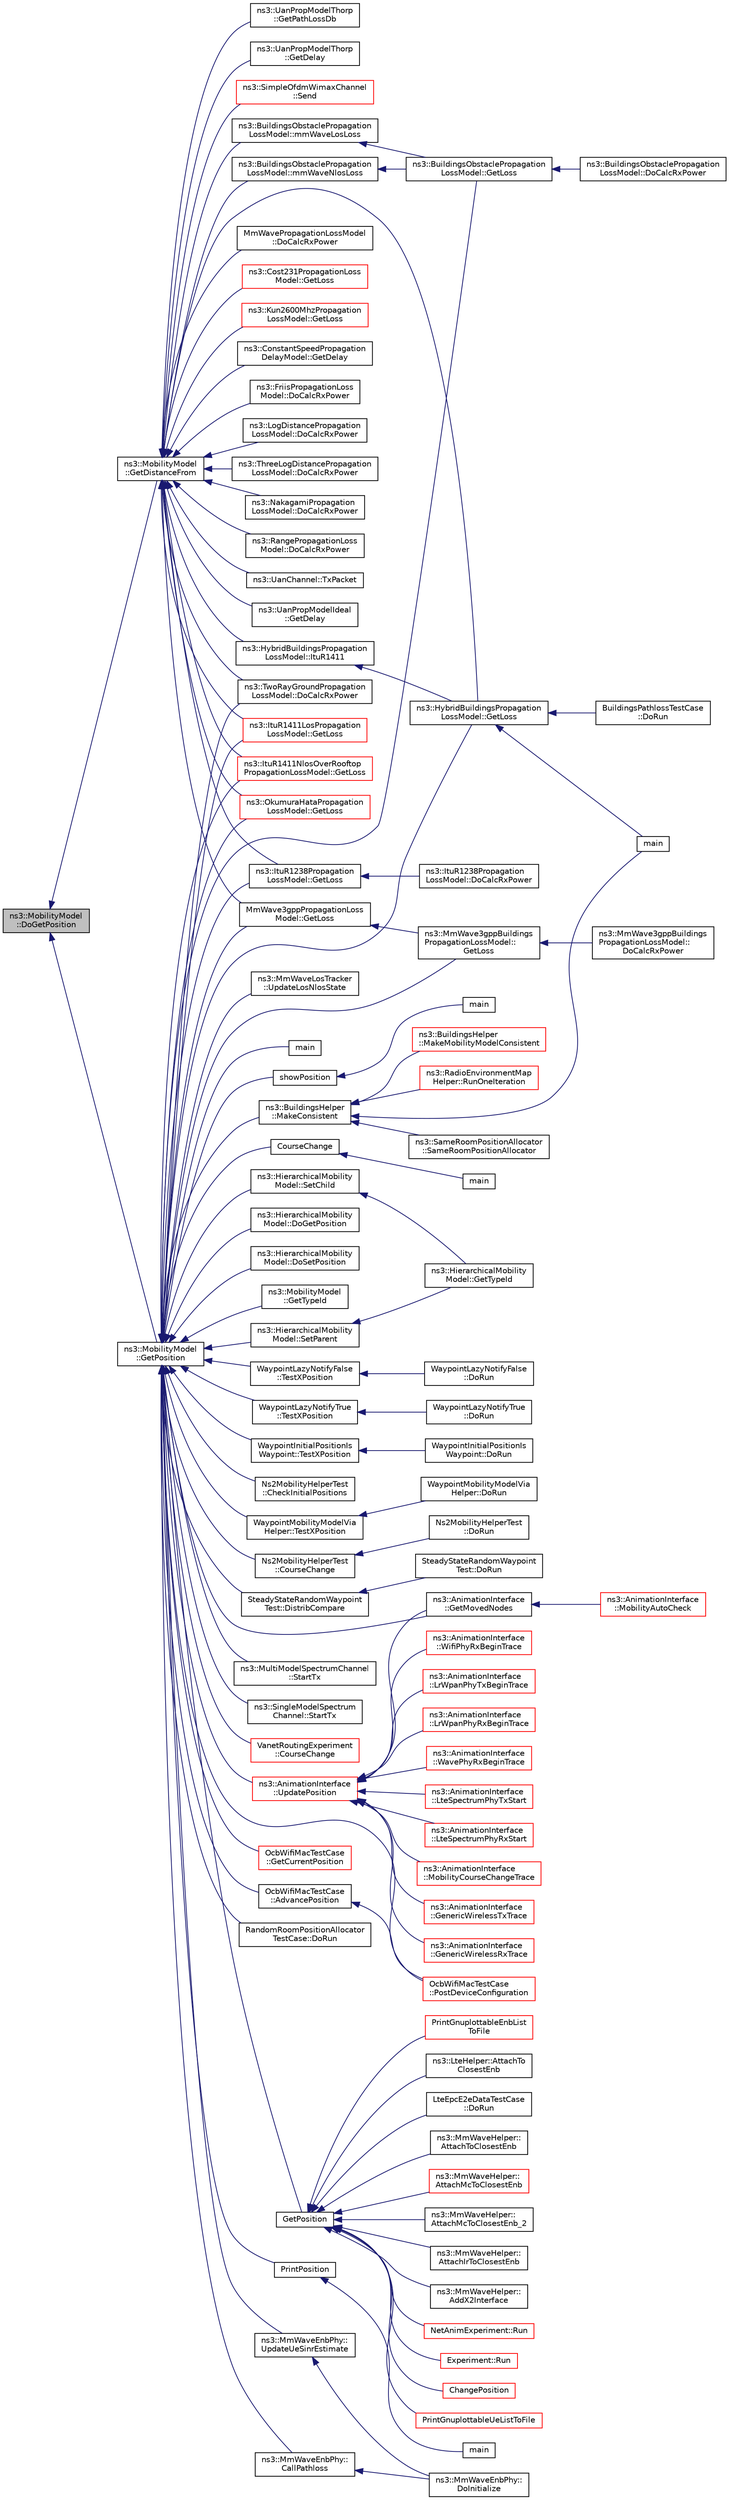 digraph "ns3::MobilityModel::DoGetPosition"
{
  edge [fontname="Helvetica",fontsize="10",labelfontname="Helvetica",labelfontsize="10"];
  node [fontname="Helvetica",fontsize="10",shape=record];
  rankdir="LR";
  Node1 [label="ns3::MobilityModel\l::DoGetPosition",height=0.2,width=0.4,color="black", fillcolor="grey75", style="filled", fontcolor="black"];
  Node1 -> Node2 [dir="back",color="midnightblue",fontsize="10",style="solid"];
  Node2 [label="ns3::MobilityModel\l::GetPosition",height=0.2,width=0.4,color="black", fillcolor="white", style="filled",URL="$d4/dc5/classns3_1_1MobilityModel.html#aba838f06ec5bbb2d193d94b8c0e4abb4"];
  Node2 -> Node3 [dir="back",color="midnightblue",fontsize="10",style="solid"];
  Node3 [label="ns3::BuildingsHelper\l::MakeConsistent",height=0.2,width=0.4,color="black", fillcolor="white", style="filled",URL="$d6/d04/classns3_1_1BuildingsHelper.html#a355b3ae0c0f772746e66fb712c0bc0b0"];
  Node3 -> Node4 [dir="back",color="midnightblue",fontsize="10",style="solid"];
  Node4 [label="main",height=0.2,width=0.4,color="black", fillcolor="white", style="filled",URL="$d1/dc3/buildings-pathloss-profiler_8cc.html#a0ddf1224851353fc92bfbff6f499fa97"];
  Node3 -> Node5 [dir="back",color="midnightblue",fontsize="10",style="solid"];
  Node5 [label="ns3::SameRoomPositionAllocator\l::SameRoomPositionAllocator",height=0.2,width=0.4,color="black", fillcolor="white", style="filled",URL="$db/dd1/classns3_1_1SameRoomPositionAllocator.html#a3910053fde8c11824443e7ee5acf2afd"];
  Node3 -> Node6 [dir="back",color="midnightblue",fontsize="10",style="solid"];
  Node6 [label="ns3::BuildingsHelper\l::MakeMobilityModelConsistent",height=0.2,width=0.4,color="red", fillcolor="white", style="filled",URL="$d6/d04/classns3_1_1BuildingsHelper.html#a1ba0e6a41145c830b79105bef420b883"];
  Node3 -> Node7 [dir="back",color="midnightblue",fontsize="10",style="solid"];
  Node7 [label="ns3::RadioEnvironmentMap\lHelper::RunOneIteration",height=0.2,width=0.4,color="red", fillcolor="white", style="filled",URL="$de/d0e/classns3_1_1RadioEnvironmentMapHelper.html#ae6b9af1e31cdc5cf11ef5879d5925908"];
  Node2 -> Node8 [dir="back",color="midnightblue",fontsize="10",style="solid"];
  Node8 [label="ns3::HybridBuildingsPropagation\lLossModel::GetLoss",height=0.2,width=0.4,color="black", fillcolor="white", style="filled",URL="$de/df8/classns3_1_1HybridBuildingsPropagationLossModel.html#a241f98b865eb28321e724c6963ba4f83"];
  Node8 -> Node4 [dir="back",color="midnightblue",fontsize="10",style="solid"];
  Node8 -> Node9 [dir="back",color="midnightblue",fontsize="10",style="solid"];
  Node9 [label="BuildingsPathlossTestCase\l::DoRun",height=0.2,width=0.4,color="black", fillcolor="white", style="filled",URL="$db/dc5/classBuildingsPathlossTestCase.html#a6b16dda55a96c818e4612ada692b6b35",tooltip="Implementation to actually run this TestCase. "];
  Node2 -> Node10 [dir="back",color="midnightblue",fontsize="10",style="solid"];
  Node10 [label="ns3::ItuR1238Propagation\lLossModel::GetLoss",height=0.2,width=0.4,color="black", fillcolor="white", style="filled",URL="$df/d3f/classns3_1_1ItuR1238PropagationLossModel.html#a9f628a8cf40ba661eb60ba2fb81406c2"];
  Node10 -> Node11 [dir="back",color="midnightblue",fontsize="10",style="solid"];
  Node11 [label="ns3::ItuR1238Propagation\lLossModel::DoCalcRxPower",height=0.2,width=0.4,color="black", fillcolor="white", style="filled",URL="$df/d3f/classns3_1_1ItuR1238PropagationLossModel.html#a5264af642cb5a328f467a7c445dee693"];
  Node2 -> Node12 [dir="back",color="midnightblue",fontsize="10",style="solid"];
  Node12 [label="RandomRoomPositionAllocator\lTestCase::DoRun",height=0.2,width=0.4,color="black", fillcolor="white", style="filled",URL="$df/d66/classRandomRoomPositionAllocatorTestCase.html#ae386f6e4ee1b786b018786ee9be7e969",tooltip="Implementation to actually run this TestCase. "];
  Node2 -> Node13 [dir="back",color="midnightblue",fontsize="10",style="solid"];
  Node13 [label="GetPosition",height=0.2,width=0.4,color="black", fillcolor="white", style="filled",URL="$d5/d9b/lena-cqi-threshold_8cc.html#acebf763e1a0478cec225f9547941ae54"];
  Node13 -> Node14 [dir="back",color="midnightblue",fontsize="10",style="solid"];
  Node14 [label="ChangePosition",height=0.2,width=0.4,color="red", fillcolor="white", style="filled",URL="$d5/d9b/lena-cqi-threshold_8cc.html#a788bbe00a65fa13f4e4825f94fae3805"];
  Node13 -> Node15 [dir="back",color="midnightblue",fontsize="10",style="solid"];
  Node15 [label="PrintGnuplottableUeListToFile",height=0.2,width=0.4,color="red", fillcolor="white", style="filled",URL="$d9/d7b/lena-distributed-ffr_8cc.html#ad818a3dd4c090b8ecaba926e5272c409"];
  Node13 -> Node16 [dir="back",color="midnightblue",fontsize="10",style="solid"];
  Node16 [label="PrintGnuplottableEnbList\lToFile",height=0.2,width=0.4,color="red", fillcolor="white", style="filled",URL="$d9/d7b/lena-distributed-ffr_8cc.html#a7e3aa5272ba032faa7717e0f3ba2f73d"];
  Node13 -> Node17 [dir="back",color="midnightblue",fontsize="10",style="solid"];
  Node17 [label="ns3::LteHelper::AttachTo\lClosestEnb",height=0.2,width=0.4,color="black", fillcolor="white", style="filled",URL="$d6/d63/classns3_1_1LteHelper.html#a53c58a26c1e017b8116e86d82d5897bb",tooltip="Manual attachment of a UE device to the network via the closest eNodeB (with respect to distance) amo..."];
  Node13 -> Node18 [dir="back",color="midnightblue",fontsize="10",style="solid"];
  Node18 [label="LteEpcE2eDataTestCase\l::DoRun",height=0.2,width=0.4,color="black", fillcolor="white", style="filled",URL="$de/d92/classLteEpcE2eDataTestCase.html#a7b55bb639cd07d8b68365444a4cea639",tooltip="Implementation to actually run this TestCase. "];
  Node13 -> Node19 [dir="back",color="midnightblue",fontsize="10",style="solid"];
  Node19 [label="ns3::MmWaveHelper::\lAttachToClosestEnb",height=0.2,width=0.4,color="black", fillcolor="white", style="filled",URL="$dd/d6b/classns3_1_1MmWaveHelper.html#a10d1215d5a0e59e471a2a062ffa9f274"];
  Node13 -> Node20 [dir="back",color="midnightblue",fontsize="10",style="solid"];
  Node20 [label="ns3::MmWaveHelper::\lAttachMcToClosestEnb",height=0.2,width=0.4,color="red", fillcolor="white", style="filled",URL="$dd/d6b/classns3_1_1MmWaveHelper.html#ab071490fd7b33a01933e274fa2a29415"];
  Node13 -> Node21 [dir="back",color="midnightblue",fontsize="10",style="solid"];
  Node21 [label="ns3::MmWaveHelper::\lAttachMcToClosestEnb_2",height=0.2,width=0.4,color="black", fillcolor="white", style="filled",URL="$dd/d6b/classns3_1_1MmWaveHelper.html#abb13627c4d58e805672cccebd7716559"];
  Node13 -> Node22 [dir="back",color="midnightblue",fontsize="10",style="solid"];
  Node22 [label="ns3::MmWaveHelper::\lAttachIrToClosestEnb",height=0.2,width=0.4,color="black", fillcolor="white", style="filled",URL="$dd/d6b/classns3_1_1MmWaveHelper.html#abb0df4557a8d7d5b7838e3602a1ddb97"];
  Node13 -> Node23 [dir="back",color="midnightblue",fontsize="10",style="solid"];
  Node23 [label="ns3::MmWaveHelper::\lAddX2Interface",height=0.2,width=0.4,color="black", fillcolor="white", style="filled",URL="$dd/d6b/classns3_1_1MmWaveHelper.html#af66ea0f5bae007a1a47e18a1542a9c9c"];
  Node13 -> Node24 [dir="back",color="midnightblue",fontsize="10",style="solid"];
  Node24 [label="NetAnimExperiment::Run",height=0.2,width=0.4,color="red", fillcolor="white", style="filled",URL="$d9/d77/classNetAnimExperiment.html#a63a699997d753ea33b4367ccad6088a3"];
  Node13 -> Node25 [dir="back",color="midnightblue",fontsize="10",style="solid"];
  Node25 [label="Experiment::Run",height=0.2,width=0.4,color="red", fillcolor="white", style="filled",URL="$d8/d06/classExperiment.html#a2e7dad008a78e106fdbde1917d0bca1b"];
  Node2 -> Node26 [dir="back",color="midnightblue",fontsize="10",style="solid"];
  Node26 [label="PrintPosition",height=0.2,width=0.4,color="black", fillcolor="white", style="filled",URL="$d5/d1b/mc-twoenbs_8cc.html#afdc3b76bdd4b7f860b42f06c87c0d8ec"];
  Node26 -> Node27 [dir="back",color="midnightblue",fontsize="10",style="solid"];
  Node27 [label="main",height=0.2,width=0.4,color="black", fillcolor="white", style="filled",URL="$d5/d1b/mc-twoenbs_8cc.html#a0ddf1224851353fc92bfbff6f499fa97"];
  Node2 -> Node28 [dir="back",color="midnightblue",fontsize="10",style="solid"];
  Node28 [label="ns3::BuildingsObstaclePropagation\lLossModel::GetLoss",height=0.2,width=0.4,color="black", fillcolor="white", style="filled",URL="$db/d0d/classns3_1_1BuildingsObstaclePropagationLossModel.html#aeb4896558411b94c66c1070dd800b1e1"];
  Node28 -> Node29 [dir="back",color="midnightblue",fontsize="10",style="solid"];
  Node29 [label="ns3::BuildingsObstaclePropagation\lLossModel::DoCalcRxPower",height=0.2,width=0.4,color="black", fillcolor="white", style="filled",URL="$db/d0d/classns3_1_1BuildingsObstaclePropagationLossModel.html#ae938f5d032fe35e93ffc3c98450947d3"];
  Node2 -> Node30 [dir="back",color="midnightblue",fontsize="10",style="solid"];
  Node30 [label="ns3::MmWave3gppBuildings\lPropagationLossModel::\lGetLoss",height=0.2,width=0.4,color="black", fillcolor="white", style="filled",URL="$d6/d89/classns3_1_1MmWave3gppBuildingsPropagationLossModel.html#ae461e2a33b54da63fe384804e719813b"];
  Node30 -> Node31 [dir="back",color="midnightblue",fontsize="10",style="solid"];
  Node31 [label="ns3::MmWave3gppBuildings\lPropagationLossModel::\lDoCalcRxPower",height=0.2,width=0.4,color="black", fillcolor="white", style="filled",URL="$d6/d89/classns3_1_1MmWave3gppBuildingsPropagationLossModel.html#ada18d8a51aff691ae918be09794df267"];
  Node2 -> Node32 [dir="back",color="midnightblue",fontsize="10",style="solid"];
  Node32 [label="MmWave3gppPropagationLoss\lModel::GetLoss",height=0.2,width=0.4,color="black", fillcolor="white", style="filled",URL="$dc/d49/classMmWave3gppPropagationLossModel.html#ae389c108155d92774975e8a8d0de9c6a"];
  Node32 -> Node30 [dir="back",color="midnightblue",fontsize="10",style="solid"];
  Node2 -> Node33 [dir="back",color="midnightblue",fontsize="10",style="solid"];
  Node33 [label="ns3::MmWaveEnbPhy::\lCallPathloss",height=0.2,width=0.4,color="black", fillcolor="white", style="filled",URL="$d1/d58/classns3_1_1MmWaveEnbPhy.html#a5ebec66c2776262f3d54c43ee1cc34db"];
  Node33 -> Node34 [dir="back",color="midnightblue",fontsize="10",style="solid"];
  Node34 [label="ns3::MmWaveEnbPhy::\lDoInitialize",height=0.2,width=0.4,color="black", fillcolor="white", style="filled",URL="$d1/d58/classns3_1_1MmWaveEnbPhy.html#ad591594eeb17ea029240b75c9f578578"];
  Node2 -> Node35 [dir="back",color="midnightblue",fontsize="10",style="solid"];
  Node35 [label="ns3::MmWaveEnbPhy::\lUpdateUeSinrEstimate",height=0.2,width=0.4,color="black", fillcolor="white", style="filled",URL="$d1/d58/classns3_1_1MmWaveEnbPhy.html#a09aa03118ceed8c46f87dc0f6b6c71a2"];
  Node35 -> Node34 [dir="back",color="midnightblue",fontsize="10",style="solid"];
  Node2 -> Node36 [dir="back",color="midnightblue",fontsize="10",style="solid"];
  Node36 [label="ns3::MmWaveLosTracker\l::UpdateLosNlosState",height=0.2,width=0.4,color="black", fillcolor="white", style="filled",URL="$d6/d4e/classns3_1_1MmWaveLosTracker.html#ab7da930a74b9fbe3c972724bccd77616"];
  Node2 -> Node37 [dir="back",color="midnightblue",fontsize="10",style="solid"];
  Node37 [label="showPosition",height=0.2,width=0.4,color="black", fillcolor="white", style="filled",URL="$de/d4e/bonnmotion-ns2-example_8cc.html#aa58f33caf8bba45b2f1d495586580172"];
  Node37 -> Node38 [dir="back",color="midnightblue",fontsize="10",style="solid"];
  Node38 [label="main",height=0.2,width=0.4,color="black", fillcolor="white", style="filled",URL="$de/d4e/bonnmotion-ns2-example_8cc.html#a0ddf1224851353fc92bfbff6f499fa97"];
  Node2 -> Node39 [dir="back",color="midnightblue",fontsize="10",style="solid"];
  Node39 [label="main",height=0.2,width=0.4,color="black", fillcolor="white", style="filled",URL="$d6/d2d/main-grid-topology_8cc.html#a0ddf1224851353fc92bfbff6f499fa97"];
  Node2 -> Node40 [dir="back",color="midnightblue",fontsize="10",style="solid"];
  Node40 [label="CourseChange",height=0.2,width=0.4,color="black", fillcolor="white", style="filled",URL="$d3/d5d/main-random-topology_8cc.html#a964f8f921355f96436845cc6034fffd2"];
  Node40 -> Node41 [dir="back",color="midnightblue",fontsize="10",style="solid"];
  Node41 [label="main",height=0.2,width=0.4,color="black", fillcolor="white", style="filled",URL="$d3/d5d/main-random-topology_8cc.html#a0ddf1224851353fc92bfbff6f499fa97"];
  Node2 -> Node42 [dir="back",color="midnightblue",fontsize="10",style="solid"];
  Node42 [label="ns3::HierarchicalMobility\lModel::SetChild",height=0.2,width=0.4,color="black", fillcolor="white", style="filled",URL="$d3/d44/classns3_1_1HierarchicalMobilityModel.html#ac25ee0060180aaf841715684ad827521"];
  Node42 -> Node43 [dir="back",color="midnightblue",fontsize="10",style="solid"];
  Node43 [label="ns3::HierarchicalMobility\lModel::GetTypeId",height=0.2,width=0.4,color="black", fillcolor="white", style="filled",URL="$d3/d44/classns3_1_1HierarchicalMobilityModel.html#a0d4203c545238561910673a520994b76"];
  Node2 -> Node44 [dir="back",color="midnightblue",fontsize="10",style="solid"];
  Node44 [label="ns3::HierarchicalMobility\lModel::SetParent",height=0.2,width=0.4,color="black", fillcolor="white", style="filled",URL="$d3/d44/classns3_1_1HierarchicalMobilityModel.html#a703a6a61e730333fb1527ce03c893cff"];
  Node44 -> Node43 [dir="back",color="midnightblue",fontsize="10",style="solid"];
  Node2 -> Node45 [dir="back",color="midnightblue",fontsize="10",style="solid"];
  Node45 [label="ns3::HierarchicalMobility\lModel::DoGetPosition",height=0.2,width=0.4,color="black", fillcolor="white", style="filled",URL="$d3/d44/classns3_1_1HierarchicalMobilityModel.html#a6fe2632548407b182d8ae369993c4f1b"];
  Node2 -> Node46 [dir="back",color="midnightblue",fontsize="10",style="solid"];
  Node46 [label="ns3::HierarchicalMobility\lModel::DoSetPosition",height=0.2,width=0.4,color="black", fillcolor="white", style="filled",URL="$d3/d44/classns3_1_1HierarchicalMobilityModel.html#a484afa83a1a90737a901409279284296"];
  Node2 -> Node47 [dir="back",color="midnightblue",fontsize="10",style="solid"];
  Node47 [label="ns3::MobilityModel\l::GetTypeId",height=0.2,width=0.4,color="black", fillcolor="white", style="filled",URL="$d4/dc5/classns3_1_1MobilityModel.html#a3d1346ba74cc805812fac131070ba439"];
  Node2 -> Node48 [dir="back",color="midnightblue",fontsize="10",style="solid"];
  Node48 [label="WaypointLazyNotifyFalse\l::TestXPosition",height=0.2,width=0.4,color="black", fillcolor="white", style="filled",URL="$df/d16/classWaypointLazyNotifyFalse.html#a33c0eb59db7d862bf6973ce83024124c"];
  Node48 -> Node49 [dir="back",color="midnightblue",fontsize="10",style="solid"];
  Node49 [label="WaypointLazyNotifyFalse\l::DoRun",height=0.2,width=0.4,color="black", fillcolor="white", style="filled",URL="$df/d16/classWaypointLazyNotifyFalse.html#a83d1c83370519f71e39183cfe3450b20",tooltip="Implementation to actually run this TestCase. "];
  Node2 -> Node50 [dir="back",color="midnightblue",fontsize="10",style="solid"];
  Node50 [label="WaypointLazyNotifyTrue\l::TestXPosition",height=0.2,width=0.4,color="black", fillcolor="white", style="filled",URL="$d7/d02/classWaypointLazyNotifyTrue.html#a02eac4fbc772cd0a5be43ef31f8000f3"];
  Node50 -> Node51 [dir="back",color="midnightblue",fontsize="10",style="solid"];
  Node51 [label="WaypointLazyNotifyTrue\l::DoRun",height=0.2,width=0.4,color="black", fillcolor="white", style="filled",URL="$d7/d02/classWaypointLazyNotifyTrue.html#a196fb0fa4ee5bfae48e7edb38c5d107e",tooltip="Implementation to actually run this TestCase. "];
  Node2 -> Node52 [dir="back",color="midnightblue",fontsize="10",style="solid"];
  Node52 [label="WaypointInitialPositionIs\lWaypoint::TestXPosition",height=0.2,width=0.4,color="black", fillcolor="white", style="filled",URL="$db/d51/classWaypointInitialPositionIsWaypoint.html#aca01ac096251d1abe559ea98cad123e6"];
  Node52 -> Node53 [dir="back",color="midnightblue",fontsize="10",style="solid"];
  Node53 [label="WaypointInitialPositionIs\lWaypoint::DoRun",height=0.2,width=0.4,color="black", fillcolor="white", style="filled",URL="$db/d51/classWaypointInitialPositionIsWaypoint.html#a277c97216e4f4c2c7cfffc2bace527e2",tooltip="Implementation to actually run this TestCase. "];
  Node2 -> Node54 [dir="back",color="midnightblue",fontsize="10",style="solid"];
  Node54 [label="WaypointMobilityModelVia\lHelper::TestXPosition",height=0.2,width=0.4,color="black", fillcolor="white", style="filled",URL="$d2/dd8/classWaypointMobilityModelViaHelper.html#a89eb4e29a9b5de6d20b3fb24605080a5"];
  Node54 -> Node55 [dir="back",color="midnightblue",fontsize="10",style="solid"];
  Node55 [label="WaypointMobilityModelVia\lHelper::DoRun",height=0.2,width=0.4,color="black", fillcolor="white", style="filled",URL="$d2/dd8/classWaypointMobilityModelViaHelper.html#a7ba11c2c935294e6a211f13d70905ac7",tooltip="Implementation to actually run this TestCase. "];
  Node2 -> Node56 [dir="back",color="midnightblue",fontsize="10",style="solid"];
  Node56 [label="Ns2MobilityHelperTest\l::CheckInitialPositions",height=0.2,width=0.4,color="black", fillcolor="white", style="filled",URL="$d8/da7/classNs2MobilityHelperTest.html#a243a7724198f1922c9a9510650a9262f",tooltip="Check that all initial positions are correct. "];
  Node2 -> Node57 [dir="back",color="midnightblue",fontsize="10",style="solid"];
  Node57 [label="Ns2MobilityHelperTest\l::CourseChange",height=0.2,width=0.4,color="black", fillcolor="white", style="filled",URL="$d8/da7/classNs2MobilityHelperTest.html#a39ff55c6aff8f6afae543a4d439fbe1b",tooltip="Listen for course change events. "];
  Node57 -> Node58 [dir="back",color="midnightblue",fontsize="10",style="solid"];
  Node58 [label="Ns2MobilityHelperTest\l::DoRun",height=0.2,width=0.4,color="black", fillcolor="white", style="filled",URL="$d8/da7/classNs2MobilityHelperTest.html#aa79cdb96d0a0882645114e6a088e8d60",tooltip="Go. "];
  Node2 -> Node59 [dir="back",color="midnightblue",fontsize="10",style="solid"];
  Node59 [label="SteadyStateRandomWaypoint\lTest::DistribCompare",height=0.2,width=0.4,color="black", fillcolor="white", style="filled",URL="$db/d67/classSteadyStateRandomWaypointTest.html#a7fec88fc2579b3c0601a8704e04584d3",tooltip="Distribution compare function. "];
  Node59 -> Node60 [dir="back",color="midnightblue",fontsize="10",style="solid"];
  Node60 [label="SteadyStateRandomWaypoint\lTest::DoRun",height=0.2,width=0.4,color="black", fillcolor="white", style="filled",URL="$db/d67/classSteadyStateRandomWaypointTest.html#a06b559358eab241daa3a937a038729df",tooltip="Implementation to actually run this TestCase. "];
  Node2 -> Node61 [dir="back",color="midnightblue",fontsize="10",style="solid"];
  Node61 [label="ns3::AnimationInterface\l::GetMovedNodes",height=0.2,width=0.4,color="black", fillcolor="white", style="filled",URL="$d6/d1a/classns3_1_1AnimationInterface.html#a8300c09c59cb4030840a9b1dc683cdc3"];
  Node61 -> Node62 [dir="back",color="midnightblue",fontsize="10",style="solid"];
  Node62 [label="ns3::AnimationInterface\l::MobilityAutoCheck",height=0.2,width=0.4,color="red", fillcolor="white", style="filled",URL="$d6/d1a/classns3_1_1AnimationInterface.html#a23e31bf019017e94d49dd139718e93f4",tooltip="Mobility auto check function. "];
  Node2 -> Node63 [dir="back",color="midnightblue",fontsize="10",style="solid"];
  Node63 [label="ns3::AnimationInterface\l::UpdatePosition",height=0.2,width=0.4,color="red", fillcolor="white", style="filled",URL="$d6/d1a/classns3_1_1AnimationInterface.html#ab751cf6f459289f0978f4bb97b93044d"];
  Node63 -> Node64 [dir="back",color="midnightblue",fontsize="10",style="solid"];
  Node64 [label="ns3::AnimationInterface\l::MobilityCourseChangeTrace",height=0.2,width=0.4,color="red", fillcolor="white", style="filled",URL="$d6/d1a/classns3_1_1AnimationInterface.html#aa1b50061a3743f10ef7c2c59040022e4"];
  Node63 -> Node61 [dir="back",color="midnightblue",fontsize="10",style="solid"];
  Node63 -> Node65 [dir="back",color="midnightblue",fontsize="10",style="solid"];
  Node65 [label="ns3::AnimationInterface\l::GenericWirelessTxTrace",height=0.2,width=0.4,color="red", fillcolor="white", style="filled",URL="$d6/d1a/classns3_1_1AnimationInterface.html#a1a0a1b2f00918cdccb9893f044b73da3"];
  Node63 -> Node66 [dir="back",color="midnightblue",fontsize="10",style="solid"];
  Node66 [label="ns3::AnimationInterface\l::GenericWirelessRxTrace",height=0.2,width=0.4,color="red", fillcolor="white", style="filled",URL="$d6/d1a/classns3_1_1AnimationInterface.html#adf54784892a11509eee9c15d7ded8bef"];
  Node63 -> Node67 [dir="back",color="midnightblue",fontsize="10",style="solid"];
  Node67 [label="ns3::AnimationInterface\l::WifiPhyRxBeginTrace",height=0.2,width=0.4,color="red", fillcolor="white", style="filled",URL="$d6/d1a/classns3_1_1AnimationInterface.html#ac0ad433cc67cc70e279b5ed8c006d762"];
  Node63 -> Node68 [dir="back",color="midnightblue",fontsize="10",style="solid"];
  Node68 [label="ns3::AnimationInterface\l::LrWpanPhyTxBeginTrace",height=0.2,width=0.4,color="red", fillcolor="white", style="filled",URL="$d6/d1a/classns3_1_1AnimationInterface.html#a0e7f7deb7c291468723657f263317ee9"];
  Node63 -> Node69 [dir="back",color="midnightblue",fontsize="10",style="solid"];
  Node69 [label="ns3::AnimationInterface\l::LrWpanPhyRxBeginTrace",height=0.2,width=0.4,color="red", fillcolor="white", style="filled",URL="$d6/d1a/classns3_1_1AnimationInterface.html#a1457c08242d10ec3506242cc9699c836"];
  Node63 -> Node70 [dir="back",color="midnightblue",fontsize="10",style="solid"];
  Node70 [label="ns3::AnimationInterface\l::WavePhyRxBeginTrace",height=0.2,width=0.4,color="red", fillcolor="white", style="filled",URL="$d6/d1a/classns3_1_1AnimationInterface.html#af08889e9f06ddd922b5a179c374d0f21"];
  Node63 -> Node71 [dir="back",color="midnightblue",fontsize="10",style="solid"];
  Node71 [label="ns3::AnimationInterface\l::LteSpectrumPhyTxStart",height=0.2,width=0.4,color="red", fillcolor="white", style="filled",URL="$d6/d1a/classns3_1_1AnimationInterface.html#a3f0131dc28ccba541c2ef52bbc920e62"];
  Node63 -> Node72 [dir="back",color="midnightblue",fontsize="10",style="solid"];
  Node72 [label="ns3::AnimationInterface\l::LteSpectrumPhyRxStart",height=0.2,width=0.4,color="red", fillcolor="white", style="filled",URL="$d6/d1a/classns3_1_1AnimationInterface.html#a476014043547ee8c36cdbd92324c938f"];
  Node2 -> Node73 [dir="back",color="midnightblue",fontsize="10",style="solid"];
  Node73 [label="ns3::ItuR1411LosPropagation\lLossModel::GetLoss",height=0.2,width=0.4,color="red", fillcolor="white", style="filled",URL="$d4/da8/classns3_1_1ItuR1411LosPropagationLossModel.html#ad194a5751273291ef168cafa0efc9ca6"];
  Node2 -> Node74 [dir="back",color="midnightblue",fontsize="10",style="solid"];
  Node74 [label="ns3::ItuR1411NlosOverRooftop\lPropagationLossModel::GetLoss",height=0.2,width=0.4,color="red", fillcolor="white", style="filled",URL="$d6/d73/classns3_1_1ItuR1411NlosOverRooftopPropagationLossModel.html#a73ddf8a5aec66d107cf56b33160dd116"];
  Node2 -> Node75 [dir="back",color="midnightblue",fontsize="10",style="solid"];
  Node75 [label="ns3::OkumuraHataPropagation\lLossModel::GetLoss",height=0.2,width=0.4,color="red", fillcolor="white", style="filled",URL="$d7/df9/classns3_1_1OkumuraHataPropagationLossModel.html#aa6ca10bd9ebdbc46deeec2e036ba6938"];
  Node2 -> Node76 [dir="back",color="midnightblue",fontsize="10",style="solid"];
  Node76 [label="ns3::TwoRayGroundPropagation\lLossModel::DoCalcRxPower",height=0.2,width=0.4,color="black", fillcolor="white", style="filled",URL="$da/d18/classns3_1_1TwoRayGroundPropagationLossModel.html#a72cae304e6cafffa4eb1dd6292e6f470"];
  Node2 -> Node77 [dir="back",color="midnightblue",fontsize="10",style="solid"];
  Node77 [label="ns3::MultiModelSpectrumChannel\l::StartTx",height=0.2,width=0.4,color="black", fillcolor="white", style="filled",URL="$d3/d89/classns3_1_1MultiModelSpectrumChannel.html#ab5b8cfe54c081f858014b133d026ed26"];
  Node2 -> Node78 [dir="back",color="midnightblue",fontsize="10",style="solid"];
  Node78 [label="ns3::SingleModelSpectrum\lChannel::StartTx",height=0.2,width=0.4,color="black", fillcolor="white", style="filled",URL="$d1/d90/classns3_1_1SingleModelSpectrumChannel.html#a4288a4e2399b6257fcba2634f54a2256"];
  Node2 -> Node79 [dir="back",color="midnightblue",fontsize="10",style="solid"];
  Node79 [label="VanetRoutingExperiment\l::CourseChange",height=0.2,width=0.4,color="red", fillcolor="white", style="filled",URL="$d7/d1b/classVanetRoutingExperiment.html#a8ada2acdbc365c03785b1db5c93153db"];
  Node2 -> Node80 [dir="back",color="midnightblue",fontsize="10",style="solid"];
  Node80 [label="OcbWifiMacTestCase\l::AdvancePosition",height=0.2,width=0.4,color="black", fillcolor="white", style="filled",URL="$d1/dd6/classOcbWifiMacTestCase.html#ad5e48fa54162b72df8c5e1c9701840e6"];
  Node80 -> Node81 [dir="back",color="midnightblue",fontsize="10",style="solid"];
  Node81 [label="OcbWifiMacTestCase\l::PostDeviceConfiguration",height=0.2,width=0.4,color="red", fillcolor="white", style="filled",URL="$d1/dd6/classOcbWifiMacTestCase.html#a6b536e2fc476ebf85d4cd0ae7490987c"];
  Node2 -> Node82 [dir="back",color="midnightblue",fontsize="10",style="solid"];
  Node82 [label="OcbWifiMacTestCase\l::GetCurrentPosition",height=0.2,width=0.4,color="red", fillcolor="white", style="filled",URL="$d1/dd6/classOcbWifiMacTestCase.html#a95f8ba42ad5edc767aba8f7b2249ba44"];
  Node2 -> Node81 [dir="back",color="midnightblue",fontsize="10",style="solid"];
  Node1 -> Node83 [dir="back",color="midnightblue",fontsize="10",style="solid"];
  Node83 [label="ns3::MobilityModel\l::GetDistanceFrom",height=0.2,width=0.4,color="black", fillcolor="white", style="filled",URL="$d4/dc5/classns3_1_1MobilityModel.html#afa16c20b3c5fd135be075000f0272f31"];
  Node83 -> Node8 [dir="back",color="midnightblue",fontsize="10",style="solid"];
  Node83 -> Node84 [dir="back",color="midnightblue",fontsize="10",style="solid"];
  Node84 [label="ns3::HybridBuildingsPropagation\lLossModel::ItuR1411",height=0.2,width=0.4,color="black", fillcolor="white", style="filled",URL="$de/df8/classns3_1_1HybridBuildingsPropagationLossModel.html#a96de0ed2ba5a5e579e2c20942ca568fa"];
  Node84 -> Node8 [dir="back",color="midnightblue",fontsize="10",style="solid"];
  Node83 -> Node10 [dir="back",color="midnightblue",fontsize="10",style="solid"];
  Node83 -> Node85 [dir="back",color="midnightblue",fontsize="10",style="solid"];
  Node85 [label="ns3::BuildingsObstaclePropagation\lLossModel::mmWaveLosLoss",height=0.2,width=0.4,color="black", fillcolor="white", style="filled",URL="$db/d0d/classns3_1_1BuildingsObstaclePropagationLossModel.html#ad689fe28aa4e050953598741fa1a627c"];
  Node85 -> Node28 [dir="back",color="midnightblue",fontsize="10",style="solid"];
  Node83 -> Node86 [dir="back",color="midnightblue",fontsize="10",style="solid"];
  Node86 [label="ns3::BuildingsObstaclePropagation\lLossModel::mmWaveNlosLoss",height=0.2,width=0.4,color="black", fillcolor="white", style="filled",URL="$db/d0d/classns3_1_1BuildingsObstaclePropagationLossModel.html#a165f29adb5af1840a7cbb837dcd8e5c9"];
  Node86 -> Node28 [dir="back",color="midnightblue",fontsize="10",style="solid"];
  Node83 -> Node32 [dir="back",color="midnightblue",fontsize="10",style="solid"];
  Node83 -> Node87 [dir="back",color="midnightblue",fontsize="10",style="solid"];
  Node87 [label="MmWavePropagationLossModel\l::DoCalcRxPower",height=0.2,width=0.4,color="black", fillcolor="white", style="filled",URL="$d7/d6e/classMmWavePropagationLossModel.html#a28b879dc3d4404dd807b50527c71e51c"];
  Node83 -> Node88 [dir="back",color="midnightblue",fontsize="10",style="solid"];
  Node88 [label="ns3::Cost231PropagationLoss\lModel::GetLoss",height=0.2,width=0.4,color="red", fillcolor="white", style="filled",URL="$d9/df2/classns3_1_1Cost231PropagationLossModel.html#adcd7815ef6c85c45565231142004f4e8"];
  Node83 -> Node73 [dir="back",color="midnightblue",fontsize="10",style="solid"];
  Node83 -> Node74 [dir="back",color="midnightblue",fontsize="10",style="solid"];
  Node83 -> Node89 [dir="back",color="midnightblue",fontsize="10",style="solid"];
  Node89 [label="ns3::Kun2600MhzPropagation\lLossModel::GetLoss",height=0.2,width=0.4,color="red", fillcolor="white", style="filled",URL="$db/d8c/classns3_1_1Kun2600MhzPropagationLossModel.html#a6ca564e4f91bd979af59431ae2a9e0d8"];
  Node83 -> Node75 [dir="back",color="midnightblue",fontsize="10",style="solid"];
  Node83 -> Node90 [dir="back",color="midnightblue",fontsize="10",style="solid"];
  Node90 [label="ns3::ConstantSpeedPropagation\lDelayModel::GetDelay",height=0.2,width=0.4,color="black", fillcolor="white", style="filled",URL="$d3/db8/classns3_1_1ConstantSpeedPropagationDelayModel.html#a02fbbd68ce99f0850f19f546ea682f8b"];
  Node83 -> Node91 [dir="back",color="midnightblue",fontsize="10",style="solid"];
  Node91 [label="ns3::FriisPropagationLoss\lModel::DoCalcRxPower",height=0.2,width=0.4,color="black", fillcolor="white", style="filled",URL="$d2/d68/classns3_1_1FriisPropagationLossModel.html#afa96b418174d515984c9e5f79af399dd"];
  Node83 -> Node76 [dir="back",color="midnightblue",fontsize="10",style="solid"];
  Node83 -> Node92 [dir="back",color="midnightblue",fontsize="10",style="solid"];
  Node92 [label="ns3::LogDistancePropagation\lLossModel::DoCalcRxPower",height=0.2,width=0.4,color="black", fillcolor="white", style="filled",URL="$d6/dab/classns3_1_1LogDistancePropagationLossModel.html#acf6fa322564f60f5140b3e6cc7910581"];
  Node83 -> Node93 [dir="back",color="midnightblue",fontsize="10",style="solid"];
  Node93 [label="ns3::ThreeLogDistancePropagation\lLossModel::DoCalcRxPower",height=0.2,width=0.4,color="black", fillcolor="white", style="filled",URL="$da/d93/classns3_1_1ThreeLogDistancePropagationLossModel.html#affb50ea34b4f46000c66069c75beb04f"];
  Node83 -> Node94 [dir="back",color="midnightblue",fontsize="10",style="solid"];
  Node94 [label="ns3::NakagamiPropagation\lLossModel::DoCalcRxPower",height=0.2,width=0.4,color="black", fillcolor="white", style="filled",URL="$d5/d69/classns3_1_1NakagamiPropagationLossModel.html#a23a080bfe8e23fc663a1408769d9f88f"];
  Node83 -> Node95 [dir="back",color="midnightblue",fontsize="10",style="solid"];
  Node95 [label="ns3::RangePropagationLoss\lModel::DoCalcRxPower",height=0.2,width=0.4,color="black", fillcolor="white", style="filled",URL="$d6/d95/classns3_1_1RangePropagationLossModel.html#a6a377b216c413b69574ff2186fda7995"];
  Node83 -> Node96 [dir="back",color="midnightblue",fontsize="10",style="solid"];
  Node96 [label="ns3::UanChannel::TxPacket",height=0.2,width=0.4,color="black", fillcolor="white", style="filled",URL="$d1/dec/classns3_1_1UanChannel.html#aaf9ea1b58b62a99e1c05c4732dcb5b55"];
  Node83 -> Node97 [dir="back",color="midnightblue",fontsize="10",style="solid"];
  Node97 [label="ns3::UanPropModelIdeal\l::GetDelay",height=0.2,width=0.4,color="black", fillcolor="white", style="filled",URL="$de/d16/classns3_1_1UanPropModelIdeal.html#a3aee9ee82d6cf798ce814f6e46d6dfd3"];
  Node83 -> Node98 [dir="back",color="midnightblue",fontsize="10",style="solid"];
  Node98 [label="ns3::UanPropModelThorp\l::GetPathLossDb",height=0.2,width=0.4,color="black", fillcolor="white", style="filled",URL="$dd/d8e/classns3_1_1UanPropModelThorp.html#a5234a83f4289907a57afa9246e4e0f8b"];
  Node83 -> Node99 [dir="back",color="midnightblue",fontsize="10",style="solid"];
  Node99 [label="ns3::UanPropModelThorp\l::GetDelay",height=0.2,width=0.4,color="black", fillcolor="white", style="filled",URL="$dd/d8e/classns3_1_1UanPropModelThorp.html#a6b89d0d9e637546e3af0b324c42fc4e0"];
  Node83 -> Node100 [dir="back",color="midnightblue",fontsize="10",style="solid"];
  Node100 [label="ns3::SimpleOfdmWimaxChannel\l::Send",height=0.2,width=0.4,color="red", fillcolor="white", style="filled",URL="$d6/dde/classns3_1_1SimpleOfdmWimaxChannel.html#ac056bb3c46b4ecc56b4fe32fefd79bc6",tooltip="Sends a dummy fec block to all connected physical devices. "];
}

